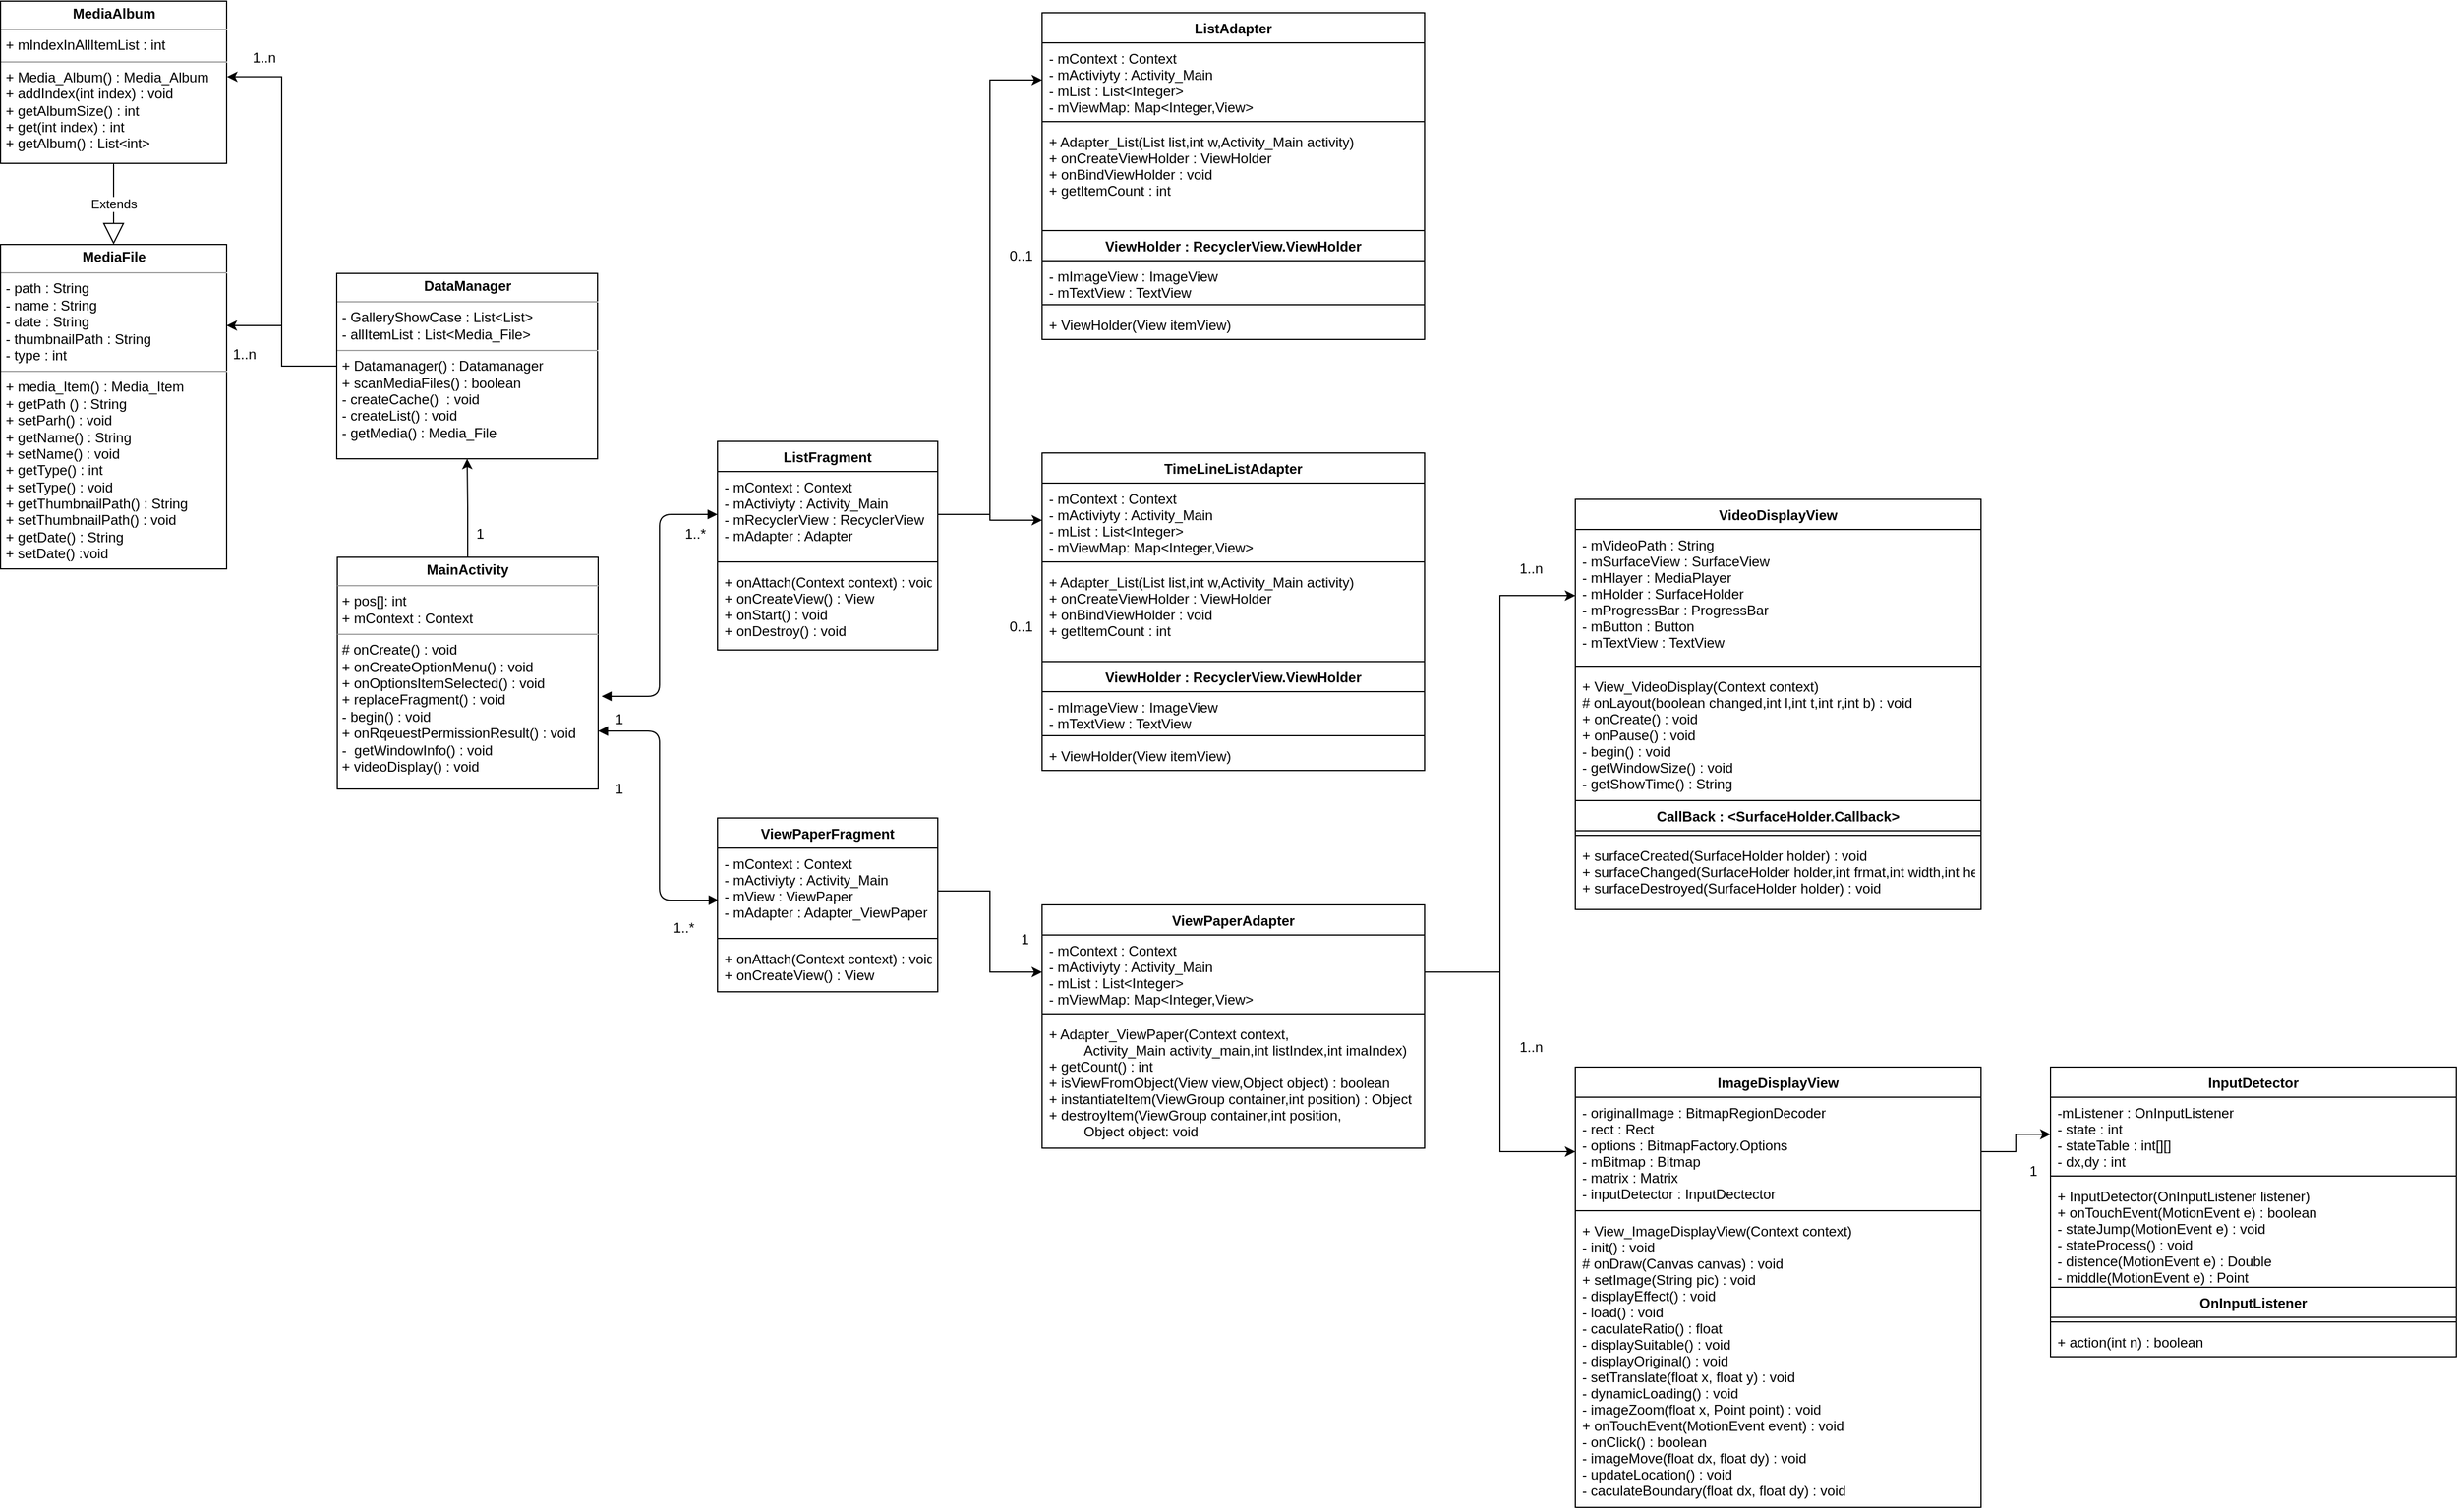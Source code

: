 <mxfile version="12.2.3" type="device" pages="1"><diagram name="Page-1" id="9f46799a-70d6-7492-0946-bef42562c5a5"><mxGraphModel dx="1758" dy="2168" grid="1" gridSize="10" guides="1" tooltips="1" connect="1" arrows="1" fold="1" page="1" pageScale="1" pageWidth="1100" pageHeight="850" background="#ffffff" math="0" shadow="0"><root><mxCell id="0"/><mxCell id="1" parent="0"/><mxCell id="7mAvR-UhFyMfSr_KZGas-6" value="ViewPaperFragment" style="swimlane;fontStyle=1;align=center;verticalAlign=top;childLayout=stackLayout;horizontal=1;startSize=26;horizontalStack=0;resizeParent=1;resizeParentMax=0;resizeLast=0;collapsible=1;marginBottom=0;gradientColor=none;swimlaneFillColor=none;fillColor=#FFFFFF;" parent="1" vertex="1"><mxGeometry x="670" y="25" width="190" height="150" as="geometry"/></mxCell><mxCell id="7mAvR-UhFyMfSr_KZGas-7" value="- mContext : Context&#10;- mActiviyty : Activity_Main&#10;- mView : ViewPaper&#10;- mAdapter : Adapter_ViewPaper &#10;" style="text;strokeColor=none;fillColor=none;align=left;verticalAlign=top;spacingLeft=4;spacingRight=4;overflow=hidden;rotatable=0;points=[[0,0.5],[1,0.5]];portConstraint=eastwest;" parent="7mAvR-UhFyMfSr_KZGas-6" vertex="1"><mxGeometry y="26" width="190" height="74" as="geometry"/></mxCell><mxCell id="7mAvR-UhFyMfSr_KZGas-8" value="" style="line;strokeWidth=1;fillColor=none;align=left;verticalAlign=middle;spacingTop=-1;spacingLeft=3;spacingRight=3;rotatable=0;labelPosition=right;points=[];portConstraint=eastwest;" parent="7mAvR-UhFyMfSr_KZGas-6" vertex="1"><mxGeometry y="100" width="190" height="8" as="geometry"/></mxCell><mxCell id="7mAvR-UhFyMfSr_KZGas-9" value="+ onAttach(Context context) : void&#10;+ onCreateView() : View" style="text;strokeColor=none;fillColor=none;align=left;verticalAlign=top;spacingLeft=4;spacingRight=4;overflow=hidden;rotatable=0;points=[[0,0.5],[1,0.5]];portConstraint=eastwest;" parent="7mAvR-UhFyMfSr_KZGas-6" vertex="1"><mxGeometry y="108" width="190" height="42" as="geometry"/></mxCell><mxCell id="7mAvR-UhFyMfSr_KZGas-14" value="ViewPaperAdapter" style="swimlane;fontStyle=1;align=center;verticalAlign=top;childLayout=stackLayout;horizontal=1;startSize=26;horizontalStack=0;resizeParent=1;resizeParentMax=0;resizeLast=0;collapsible=1;marginBottom=0;gradientColor=none;swimlaneFillColor=none;fillColor=#FFFFFF;" parent="1" vertex="1"><mxGeometry x="950" y="100" width="330" height="210" as="geometry"><mxRectangle x="670" y="-180" width="140" height="26" as="alternateBounds"/></mxGeometry></mxCell><mxCell id="7mAvR-UhFyMfSr_KZGas-15" value="- mContext : Context&#10;- mActiviyty : Activity_Main&#10;- mList : List&lt;Integer&gt;&#10;- mViewMap: Map&lt;Integer,View&gt; &#10;" style="text;strokeColor=none;fillColor=none;align=left;verticalAlign=top;spacingLeft=4;spacingRight=4;overflow=hidden;rotatable=0;points=[[0,0.5],[1,0.5]];portConstraint=eastwest;" parent="7mAvR-UhFyMfSr_KZGas-14" vertex="1"><mxGeometry y="26" width="330" height="64" as="geometry"/></mxCell><mxCell id="7mAvR-UhFyMfSr_KZGas-16" value="" style="line;strokeWidth=1;fillColor=none;align=left;verticalAlign=middle;spacingTop=-1;spacingLeft=3;spacingRight=3;rotatable=0;labelPosition=right;points=[];portConstraint=eastwest;" parent="7mAvR-UhFyMfSr_KZGas-14" vertex="1"><mxGeometry y="90" width="330" height="8" as="geometry"/></mxCell><mxCell id="7mAvR-UhFyMfSr_KZGas-17" value="+ Adapter_ViewPaper(Context context,&#10;         Activity_Main activity_main,int listIndex,int imaIndex)&#10;+ getCount() : int&#10;+ isViewFromObject(View view,Object object) : boolean&#10;+ instantiateItem(ViewGroup container,int position) : Object&#10;+ destroyItem(ViewGroup container,int position,&#10;         Object object: void" style="text;strokeColor=none;fillColor=none;align=left;verticalAlign=top;spacingLeft=4;spacingRight=4;overflow=hidden;rotatable=0;points=[[0,0.5],[1,0.5]];portConstraint=eastwest;" parent="7mAvR-UhFyMfSr_KZGas-14" vertex="1"><mxGeometry y="98" width="330" height="112" as="geometry"/></mxCell><mxCell id="7mAvR-UhFyMfSr_KZGas-18" value="VideoDisplayView" style="swimlane;fontStyle=1;align=center;verticalAlign=top;childLayout=stackLayout;horizontal=1;startSize=26;horizontalStack=0;resizeParent=1;resizeParentMax=0;resizeLast=0;collapsible=1;marginBottom=0;gradientColor=none;swimlaneFillColor=none;fillColor=#FFFFFF;" parent="1" vertex="1"><mxGeometry x="1410" y="-250" width="350" height="354" as="geometry"><mxRectangle x="1100" y="-180" width="130" height="26" as="alternateBounds"/></mxGeometry></mxCell><mxCell id="7mAvR-UhFyMfSr_KZGas-19" value="- mVideoPath : String&#10;- mSurfaceView : SurfaceView&#10;- mHlayer : MediaPlayer&#10;- mHolder : SurfaceHolder&#10;- mProgressBar : ProgressBar&#10;- mButton : Button&#10;- mTextView : TextView" style="text;strokeColor=none;fillColor=none;align=left;verticalAlign=top;spacingLeft=4;spacingRight=4;overflow=hidden;rotatable=0;points=[[0,0.5],[1,0.5]];portConstraint=eastwest;" parent="7mAvR-UhFyMfSr_KZGas-18" vertex="1"><mxGeometry y="26" width="350" height="114" as="geometry"/></mxCell><mxCell id="7mAvR-UhFyMfSr_KZGas-20" value="" style="line;strokeWidth=1;fillColor=none;align=left;verticalAlign=middle;spacingTop=-1;spacingLeft=3;spacingRight=3;rotatable=0;labelPosition=right;points=[];portConstraint=eastwest;" parent="7mAvR-UhFyMfSr_KZGas-18" vertex="1"><mxGeometry y="140" width="350" height="8" as="geometry"/></mxCell><mxCell id="7mAvR-UhFyMfSr_KZGas-21" value="+ View_VideoDisplay(Context context)&#10;# onLayout(boolean changed,int l,int t,int r,int b) : void&#10;+ onCreate() : void&#10;+ onPause() : void&#10;- begin() : void&#10;- getWindowSize() : void&#10;- getShowTime() : String" style="text;strokeColor=none;fillColor=none;align=left;verticalAlign=top;spacingLeft=4;spacingRight=4;overflow=hidden;rotatable=0;points=[[0,0.5],[1,0.5]];portConstraint=eastwest;" parent="7mAvR-UhFyMfSr_KZGas-18" vertex="1"><mxGeometry y="148" width="350" height="112" as="geometry"/></mxCell><mxCell id="7mAvR-UhFyMfSr_KZGas-36" value="CallBack : &lt;SurfaceHolder.Callback&gt;" style="swimlane;fontStyle=1;align=center;verticalAlign=top;childLayout=stackLayout;horizontal=1;startSize=26;horizontalStack=0;resizeParent=1;resizeParentMax=0;resizeLast=0;collapsible=1;marginBottom=0;fillColor=#FFFFFF;gradientColor=none;" parent="7mAvR-UhFyMfSr_KZGas-18" vertex="1"><mxGeometry y="260" width="350" height="94" as="geometry"><mxRectangle y="160" width="350" height="26" as="alternateBounds"/></mxGeometry></mxCell><mxCell id="7mAvR-UhFyMfSr_KZGas-38" value="" style="line;strokeWidth=1;fillColor=none;align=left;verticalAlign=middle;spacingTop=-1;spacingLeft=3;spacingRight=3;rotatable=0;labelPosition=right;points=[];portConstraint=eastwest;" parent="7mAvR-UhFyMfSr_KZGas-36" vertex="1"><mxGeometry y="26" width="350" height="8" as="geometry"/></mxCell><mxCell id="7mAvR-UhFyMfSr_KZGas-39" value="+ surfaceCreated(SurfaceHolder holder) : void&#10;+ surfaceChanged(SurfaceHolder holder,int frmat,int width,int height) : void&#10;+ surfaceDestroyed(SurfaceHolder holder) : void " style="text;strokeColor=none;fillColor=none;align=left;verticalAlign=top;spacingLeft=4;spacingRight=4;overflow=hidden;rotatable=0;points=[[0,0.5],[1,0.5]];portConstraint=eastwest;" parent="7mAvR-UhFyMfSr_KZGas-36" vertex="1"><mxGeometry y="34" width="350" height="60" as="geometry"/></mxCell><mxCell id="7mAvR-UhFyMfSr_KZGas-22" value="ImageDisplayView" style="swimlane;fontStyle=1;align=center;verticalAlign=top;childLayout=stackLayout;horizontal=1;startSize=26;horizontalStack=0;resizeParent=1;resizeParentMax=0;resizeLast=0;collapsible=1;marginBottom=0;gradientColor=none;swimlaneFillColor=none;fillColor=#FFFFFF;" parent="1" vertex="1"><mxGeometry x="1410" y="240" width="350" height="380" as="geometry"/></mxCell><mxCell id="7mAvR-UhFyMfSr_KZGas-23" value="- originalImage : BitmapRegionDecoder&#10;- rect : Rect&#10;- options : BitmapFactory.Options&#10;- mBitmap : Bitmap&#10;- matrix : Matrix&#10;- inputDetector : InputDectector" style="text;strokeColor=none;fillColor=none;align=left;verticalAlign=top;spacingLeft=4;spacingRight=4;overflow=hidden;rotatable=0;points=[[0,0.5],[1,0.5]];portConstraint=eastwest;" parent="7mAvR-UhFyMfSr_KZGas-22" vertex="1"><mxGeometry y="26" width="350" height="94" as="geometry"/></mxCell><mxCell id="7mAvR-UhFyMfSr_KZGas-24" value="" style="line;strokeWidth=1;fillColor=none;align=left;verticalAlign=middle;spacingTop=-1;spacingLeft=3;spacingRight=3;rotatable=0;labelPosition=right;points=[];portConstraint=eastwest;" parent="7mAvR-UhFyMfSr_KZGas-22" vertex="1"><mxGeometry y="120" width="350" height="8" as="geometry"/></mxCell><mxCell id="7mAvR-UhFyMfSr_KZGas-25" value="+ View_ImageDisplayView(Context context)&#10;- init() : void&#10;# onDraw(Canvas canvas) : void&#10;+ setImage(String pic) : void&#10;- displayEffect() : void&#10;- load() : void&#10;- caculateRatio() : float&#10;- displaySuitable() : void&#10;- displayOriginal() : void&#10;- setTranslate(float x, float y) : void&#10;- dynamicLoading() : void&#10;- imageZoom(float x, Point point) : void&#10;+ onTouchEvent(MotionEvent event) : void&#10;- onClick() : boolean&#10;- imageMove(float dx, float dy) : void&#10;- updateLocation() : void&#10;- caculateBoundary(float dx, float dy) : void" style="text;strokeColor=none;fillColor=none;align=left;verticalAlign=top;spacingLeft=4;spacingRight=4;overflow=hidden;rotatable=0;points=[[0,0.5],[1,0.5]];portConstraint=eastwest;" parent="7mAvR-UhFyMfSr_KZGas-22" vertex="1"><mxGeometry y="128" width="350" height="252" as="geometry"/></mxCell><mxCell id="7mAvR-UhFyMfSr_KZGas-50" value="InputDetector" style="swimlane;fontStyle=1;align=center;verticalAlign=top;childLayout=stackLayout;horizontal=1;startSize=26;horizontalStack=0;resizeParent=1;resizeParentMax=0;resizeLast=0;collapsible=1;marginBottom=0;gradientColor=none;swimlaneFillColor=none;fillColor=#FFFFFF;" parent="1" vertex="1"><mxGeometry x="1820" y="240" width="350" height="250" as="geometry"/></mxCell><mxCell id="7mAvR-UhFyMfSr_KZGas-51" value="-mListener : OnInputListener&#10;- state : int&#10;- stateTable : int[][]&#10;- dx,dy : int" style="text;strokeColor=none;fillColor=none;align=left;verticalAlign=top;spacingLeft=4;spacingRight=4;overflow=hidden;rotatable=0;points=[[0,0.5],[1,0.5]];portConstraint=eastwest;" parent="7mAvR-UhFyMfSr_KZGas-50" vertex="1"><mxGeometry y="26" width="350" height="64" as="geometry"/></mxCell><mxCell id="7mAvR-UhFyMfSr_KZGas-52" value="" style="line;strokeWidth=1;fillColor=none;align=left;verticalAlign=middle;spacingTop=-1;spacingLeft=3;spacingRight=3;rotatable=0;labelPosition=right;points=[];portConstraint=eastwest;" parent="7mAvR-UhFyMfSr_KZGas-50" vertex="1"><mxGeometry y="90" width="350" height="8" as="geometry"/></mxCell><mxCell id="7mAvR-UhFyMfSr_KZGas-53" value="+ InputDetector(OnInputListener listener)&#10;+ onTouchEvent(MotionEvent e) : boolean&#10;- stateJump(MotionEvent e) : void&#10;- stateProcess() : void&#10;- distence(MotionEvent e) : Double&#10;- middle(MotionEvent e) : Point&#10;" style="text;strokeColor=none;fillColor=none;align=left;verticalAlign=top;spacingLeft=4;spacingRight=4;overflow=hidden;rotatable=0;points=[[0,0.5],[1,0.5]];portConstraint=eastwest;" parent="7mAvR-UhFyMfSr_KZGas-50" vertex="1"><mxGeometry y="98" width="350" height="92" as="geometry"/></mxCell><mxCell id="7mAvR-UhFyMfSr_KZGas-54" value="OnInputListener" style="swimlane;fontStyle=1;align=center;verticalAlign=top;childLayout=stackLayout;horizontal=1;startSize=26;horizontalStack=0;resizeParent=1;resizeParentMax=0;resizeLast=0;collapsible=1;marginBottom=0;fillColor=#FFFFFF;gradientColor=none;" parent="7mAvR-UhFyMfSr_KZGas-50" vertex="1"><mxGeometry y="190" width="350" height="60" as="geometry"><mxRectangle y="160" width="350" height="26" as="alternateBounds"/></mxGeometry></mxCell><mxCell id="7mAvR-UhFyMfSr_KZGas-55" value="" style="line;strokeWidth=1;fillColor=none;align=left;verticalAlign=middle;spacingTop=-1;spacingLeft=3;spacingRight=3;rotatable=0;labelPosition=right;points=[];portConstraint=eastwest;" parent="7mAvR-UhFyMfSr_KZGas-54" vertex="1"><mxGeometry y="26" width="350" height="8" as="geometry"/></mxCell><mxCell id="7mAvR-UhFyMfSr_KZGas-56" value="+ action(int n) : boolean" style="text;strokeColor=none;fillColor=none;align=left;verticalAlign=top;spacingLeft=4;spacingRight=4;overflow=hidden;rotatable=0;points=[[0,0.5],[1,0.5]];portConstraint=eastwest;" parent="7mAvR-UhFyMfSr_KZGas-54" vertex="1"><mxGeometry y="34" width="350" height="26" as="geometry"/></mxCell><mxCell id="7mAvR-UhFyMfSr_KZGas-60" value="&lt;p style=&quot;margin: 0px ; margin-top: 4px ; text-align: center&quot;&gt;&lt;b&gt;MediaAlbum&lt;/b&gt;&lt;/p&gt;&lt;hr size=&quot;1&quot;&gt;&lt;p style=&quot;margin: 0px ; margin-left: 4px&quot;&gt;+ mIndexInAllItemList : int&lt;/p&gt;&lt;hr size=&quot;1&quot;&gt;&lt;p style=&quot;margin: 0px ; margin-left: 4px&quot;&gt;+ Media_Album() : Media_Album&lt;br&gt;&lt;/p&gt;&lt;p style=&quot;margin: 0px ; margin-left: 4px&quot;&gt;+ addIndex(int index) : void&lt;/p&gt;&lt;p style=&quot;margin: 0px ; margin-left: 4px&quot;&gt;+ getAlbumSize() : int&lt;/p&gt;&lt;p style=&quot;margin: 0px ; margin-left: 4px&quot;&gt;+ get(int index) : int&lt;/p&gt;&lt;p style=&quot;margin: 0px ; margin-left: 4px&quot;&gt;+ getAlbum() : List&amp;lt;int&amp;gt;&lt;/p&gt;" style="verticalAlign=top;align=left;overflow=fill;fontSize=12;fontFamily=Helvetica;html=1;" parent="1" vertex="1"><mxGeometry x="51.5" y="-680" width="195" height="140" as="geometry"/></mxCell><mxCell id="7mAvR-UhFyMfSr_KZGas-61" value="&lt;p style=&quot;margin: 0px ; margin-top: 4px ; text-align: center&quot;&gt;&lt;b&gt;MediaFile&lt;/b&gt;&lt;/p&gt;&lt;hr size=&quot;1&quot;&gt;&lt;p style=&quot;margin: 0px ; margin-left: 4px&quot;&gt;- path : String&lt;/p&gt;&lt;p style=&quot;margin: 0px ; margin-left: 4px&quot;&gt;- name : String&lt;/p&gt;&lt;p style=&quot;margin: 0px ; margin-left: 4px&quot;&gt;- date : String&lt;/p&gt;&lt;p style=&quot;margin: 0px ; margin-left: 4px&quot;&gt;- thumbnailPath : String&lt;/p&gt;&lt;p style=&quot;margin: 0px ; margin-left: 4px&quot;&gt;- type : int&lt;/p&gt;&lt;hr size=&quot;1&quot;&gt;&lt;p style=&quot;margin: 0px ; margin-left: 4px&quot;&gt;+ media_Item() : Media_Item&lt;/p&gt;&lt;p style=&quot;margin: 0px ; margin-left: 4px&quot;&gt;+ getPath () : String&lt;/p&gt;&lt;p style=&quot;margin: 0px ; margin-left: 4px&quot;&gt;+ setParh() : void&lt;/p&gt;&lt;p style=&quot;margin: 0px ; margin-left: 4px&quot;&gt;+ getName() : String&lt;/p&gt;&lt;p style=&quot;margin: 0px ; margin-left: 4px&quot;&gt;+ setName() : void&lt;/p&gt;&lt;p style=&quot;margin: 0px ; margin-left: 4px&quot;&gt;+ getType() : int&lt;/p&gt;&lt;p style=&quot;margin: 0px ; margin-left: 4px&quot;&gt;+ setType() : void&lt;/p&gt;&lt;p style=&quot;margin: 0px ; margin-left: 4px&quot;&gt;+ getThumbnailPath() : String&lt;/p&gt;&lt;p style=&quot;margin: 0px ; margin-left: 4px&quot;&gt;+ setThumbnailPath() : void&lt;/p&gt;&lt;p style=&quot;margin: 0px ; margin-left: 4px&quot;&gt;+ getDate() : String&lt;/p&gt;&lt;p style=&quot;margin: 0px ; margin-left: 4px&quot;&gt;+ setDate() :void&amp;nbsp;&lt;/p&gt;" style="verticalAlign=top;align=left;overflow=fill;fontSize=12;fontFamily=Helvetica;html=1;" parent="1" vertex="1"><mxGeometry x="51.5" y="-470" width="195" height="280" as="geometry"/></mxCell><mxCell id="7mAvR-UhFyMfSr_KZGas-65" value="Extends" style="endArrow=block;endSize=16;endFill=0;html=1;exitX=0.5;exitY=1;exitDx=0;exitDy=0;" parent="1" source="7mAvR-UhFyMfSr_KZGas-60" target="7mAvR-UhFyMfSr_KZGas-61" edge="1"><mxGeometry width="160" relative="1" as="geometry"><mxPoint x="266.5" y="-240" as="sourcePoint"/><mxPoint x="426.5" y="-240" as="targetPoint"/></mxGeometry></mxCell><mxCell id="7mAvR-UhFyMfSr_KZGas-74" value="ListFragment" style="swimlane;fontStyle=1;align=center;verticalAlign=top;childLayout=stackLayout;horizontal=1;startSize=26;horizontalStack=0;resizeParent=1;resizeParentMax=0;resizeLast=0;collapsible=1;marginBottom=0;gradientColor=none;swimlaneFillColor=none;fillColor=#FFFFFF;" parent="1" vertex="1"><mxGeometry x="670" y="-300" width="190" height="180" as="geometry"/></mxCell><mxCell id="7mAvR-UhFyMfSr_KZGas-75" value="- mContext : Context&#10;- mActiviyty : Activity_Main&#10;- mRecyclerView : RecyclerView&#10;- mAdapter : Adapter &#10;" style="text;strokeColor=none;fillColor=none;align=left;verticalAlign=top;spacingLeft=4;spacingRight=4;overflow=hidden;rotatable=0;points=[[0,0.5],[1,0.5]];portConstraint=eastwest;" parent="7mAvR-UhFyMfSr_KZGas-74" vertex="1"><mxGeometry y="26" width="190" height="74" as="geometry"/></mxCell><mxCell id="7mAvR-UhFyMfSr_KZGas-76" value="" style="line;strokeWidth=1;fillColor=none;align=left;verticalAlign=middle;spacingTop=-1;spacingLeft=3;spacingRight=3;rotatable=0;labelPosition=right;points=[];portConstraint=eastwest;" parent="7mAvR-UhFyMfSr_KZGas-74" vertex="1"><mxGeometry y="100" width="190" height="8" as="geometry"/></mxCell><mxCell id="7mAvR-UhFyMfSr_KZGas-77" value="+ onAttach(Context context) : void&#10;+ onCreateView() : View&#10;+ onStart() : void&#10;+ onDestroy() : void&#10;&#10;" style="text;strokeColor=none;fillColor=none;align=left;verticalAlign=top;spacingLeft=4;spacingRight=4;overflow=hidden;rotatable=0;points=[[0,0.5],[1,0.5]];portConstraint=eastwest;" parent="7mAvR-UhFyMfSr_KZGas-74" vertex="1"><mxGeometry y="108" width="190" height="72" as="geometry"/></mxCell><mxCell id="7mAvR-UhFyMfSr_KZGas-78" value="ListAdapter" style="swimlane;fontStyle=1;align=center;verticalAlign=top;childLayout=stackLayout;horizontal=1;startSize=26;horizontalStack=0;resizeParent=1;resizeParentMax=0;resizeLast=0;collapsible=1;marginBottom=0;gradientColor=none;swimlaneFillColor=none;fillColor=#FFFFFF;" parent="1" vertex="1"><mxGeometry x="950" y="-670" width="330" height="282" as="geometry"><mxRectangle x="670" y="-180" width="140" height="26" as="alternateBounds"/></mxGeometry></mxCell><mxCell id="7mAvR-UhFyMfSr_KZGas-79" value="- mContext : Context&#10;- mActiviyty : Activity_Main&#10;- mList : List&lt;Integer&gt;&#10;- mViewMap: Map&lt;Integer,View&gt; &#10;" style="text;strokeColor=none;fillColor=none;align=left;verticalAlign=top;spacingLeft=4;spacingRight=4;overflow=hidden;rotatable=0;points=[[0,0.5],[1,0.5]];portConstraint=eastwest;" parent="7mAvR-UhFyMfSr_KZGas-78" vertex="1"><mxGeometry y="26" width="330" height="64" as="geometry"/></mxCell><mxCell id="7mAvR-UhFyMfSr_KZGas-137" value="" style="line;strokeWidth=1;fillColor=none;align=left;verticalAlign=middle;spacingTop=-1;spacingLeft=3;spacingRight=3;rotatable=0;labelPosition=right;points=[];portConstraint=eastwest;" parent="7mAvR-UhFyMfSr_KZGas-78" vertex="1"><mxGeometry y="90" width="330" height="8" as="geometry"/></mxCell><mxCell id="7mAvR-UhFyMfSr_KZGas-136" value="+ Adapter_List(List list,int w,Activity_Main activity)&#10;+ onCreateViewHolder : ViewHolder&#10;+ onBindViewHolder : void&#10;+ getItemCount : int" style="text;strokeColor=none;fillColor=none;align=left;verticalAlign=top;spacingLeft=4;spacingRight=4;overflow=hidden;rotatable=0;points=[[0,0.5],[1,0.5]];portConstraint=eastwest;" parent="7mAvR-UhFyMfSr_KZGas-78" vertex="1"><mxGeometry y="98" width="330" height="90" as="geometry"/></mxCell><mxCell id="7mAvR-UhFyMfSr_KZGas-125" value="ViewHolder : RecyclerView.ViewHolder" style="swimlane;fontStyle=1;align=center;verticalAlign=top;childLayout=stackLayout;horizontal=1;startSize=26;horizontalStack=0;resizeParent=1;resizeParentMax=0;resizeLast=0;collapsible=1;marginBottom=0;fillColor=#FFFFFF;gradientColor=none;" parent="7mAvR-UhFyMfSr_KZGas-78" vertex="1"><mxGeometry y="188" width="330" height="94" as="geometry"/></mxCell><mxCell id="7mAvR-UhFyMfSr_KZGas-147" value="- mImageView : ImageView&#10;- mTextView : TextView" style="text;strokeColor=none;fillColor=none;align=left;verticalAlign=top;spacingLeft=4;spacingRight=4;overflow=hidden;rotatable=0;points=[[0,0.5],[1,0.5]];portConstraint=eastwest;" parent="7mAvR-UhFyMfSr_KZGas-125" vertex="1"><mxGeometry y="26" width="330" height="34" as="geometry"/></mxCell><mxCell id="7mAvR-UhFyMfSr_KZGas-126" value="" style="line;strokeWidth=1;fillColor=none;align=left;verticalAlign=middle;spacingTop=-1;spacingLeft=3;spacingRight=3;rotatable=0;labelPosition=right;points=[];portConstraint=eastwest;" parent="7mAvR-UhFyMfSr_KZGas-125" vertex="1"><mxGeometry y="60" width="330" height="8" as="geometry"/></mxCell><mxCell id="7mAvR-UhFyMfSr_KZGas-127" value="+ ViewHolder(View itemView) " style="text;strokeColor=none;fillColor=none;align=left;verticalAlign=top;spacingLeft=4;spacingRight=4;overflow=hidden;rotatable=0;points=[[0,0.5],[1,0.5]];portConstraint=eastwest;" parent="7mAvR-UhFyMfSr_KZGas-125" vertex="1"><mxGeometry y="68" width="330" height="26" as="geometry"/></mxCell><mxCell id="7mAvR-UhFyMfSr_KZGas-104" style="edgeStyle=orthogonalEdgeStyle;rounded=0;orthogonalLoop=1;jettySize=auto;html=1;exitX=0.5;exitY=0;exitDx=0;exitDy=0;entryX=0.5;entryY=1;entryDx=0;entryDy=0;" parent="1" source="7mAvR-UhFyMfSr_KZGas-82" target="7mAvR-UhFyMfSr_KZGas-83" edge="1"><mxGeometry relative="1" as="geometry"/></mxCell><mxCell id="7mAvR-UhFyMfSr_KZGas-82" value="&lt;p style=&quot;margin: 0px ; margin-top: 4px ; text-align: center&quot;&gt;&lt;b&gt;MainActivity&lt;/b&gt;&lt;/p&gt;&lt;hr size=&quot;1&quot;&gt;&lt;p style=&quot;margin: 0px ; margin-left: 4px&quot;&gt;&lt;span&gt;+ pos[]: int&lt;/span&gt;&lt;br&gt;&lt;/p&gt;&lt;p style=&quot;margin: 0px ; margin-left: 4px&quot;&gt;+ mContext : Context&lt;/p&gt;&lt;hr size=&quot;1&quot;&gt;&lt;p style=&quot;margin: 0px ; margin-left: 4px&quot;&gt;# onCreate()&lt;b&gt;&amp;nbsp;&lt;/b&gt;: void&lt;/p&gt;&lt;p style=&quot;margin: 0px ; margin-left: 4px&quot;&gt;+ onCreateOptionMenu() : void&lt;/p&gt;&lt;p style=&quot;margin: 0px ; margin-left: 4px&quot;&gt;+ onOptionsItemSelected() : void&lt;/p&gt;&lt;p style=&quot;margin: 0px ; margin-left: 4px&quot;&gt;+ replaceFragment() : void&lt;/p&gt;&lt;p style=&quot;margin: 0px ; margin-left: 4px&quot;&gt;- begin() : void&lt;/p&gt;&lt;p style=&quot;margin: 0px ; margin-left: 4px&quot;&gt;+ onRqeuestPermissionResult() : void&lt;/p&gt;&lt;p style=&quot;margin: 0px ; margin-left: 4px&quot;&gt;&lt;span&gt;-&amp;nbsp; getWindowInfo() : void&lt;/span&gt;&lt;/p&gt;&lt;p style=&quot;margin: 0px ; margin-left: 4px&quot;&gt;+ videoDisplay() : void&amp;nbsp;&lt;/p&gt;" style="verticalAlign=top;align=left;overflow=fill;fontSize=12;fontFamily=Helvetica;html=1;" parent="1" vertex="1"><mxGeometry x="342" y="-200" width="225" height="200" as="geometry"/></mxCell><mxCell id="7mAvR-UhFyMfSr_KZGas-121" style="edgeStyle=orthogonalEdgeStyle;rounded=0;orthogonalLoop=1;jettySize=auto;html=1;exitX=0;exitY=0.5;exitDx=0;exitDy=0;entryX=1.002;entryY=0.466;entryDx=0;entryDy=0;entryPerimeter=0;" parent="1" source="7mAvR-UhFyMfSr_KZGas-83" target="7mAvR-UhFyMfSr_KZGas-60" edge="1"><mxGeometry relative="1" as="geometry"/></mxCell><mxCell id="7mAvR-UhFyMfSr_KZGas-123" style="edgeStyle=orthogonalEdgeStyle;rounded=0;orthogonalLoop=1;jettySize=auto;html=1;exitX=0;exitY=0.5;exitDx=0;exitDy=0;entryX=1;entryY=0.25;entryDx=0;entryDy=0;" parent="1" source="7mAvR-UhFyMfSr_KZGas-83" target="7mAvR-UhFyMfSr_KZGas-61" edge="1"><mxGeometry relative="1" as="geometry"/></mxCell><mxCell id="7mAvR-UhFyMfSr_KZGas-83" value="&lt;p style=&quot;margin: 0px ; margin-top: 4px ; text-align: center&quot;&gt;&lt;b&gt;DataManager&lt;/b&gt;&lt;/p&gt;&lt;hr size=&quot;1&quot;&gt;&lt;p style=&quot;margin: 0px ; margin-left: 4px&quot;&gt;- GalleryShowCase : List&amp;lt;List&amp;gt;&lt;/p&gt;&lt;p style=&quot;margin: 0px ; margin-left: 4px&quot;&gt;- allItemList : List&amp;lt;Media_File&amp;gt;&lt;/p&gt;&lt;hr size=&quot;1&quot;&gt;&lt;p style=&quot;margin: 0px ; margin-left: 4px&quot;&gt;+ Datamanager() : Datamanager&lt;/p&gt;&lt;p style=&quot;margin: 0px ; margin-left: 4px&quot;&gt;+ scanMediaFiles() : boolean&lt;/p&gt;&lt;p style=&quot;margin: 0px ; margin-left: 4px&quot;&gt;- createCache()&amp;nbsp; : void&lt;/p&gt;&lt;p style=&quot;margin: 0px ; margin-left: 4px&quot;&gt;- createList() : void&lt;/p&gt;&lt;p style=&quot;margin: 0px ; margin-left: 4px&quot;&gt;- getMedia() : Media_File&lt;/p&gt;" style="verticalAlign=top;align=left;overflow=fill;fontSize=12;fontFamily=Helvetica;html=1;" parent="1" vertex="1"><mxGeometry x="341.5" y="-445" width="225" height="160" as="geometry"/></mxCell><mxCell id="7mAvR-UhFyMfSr_KZGas-97" value="" style="endArrow=block;startArrow=block;endFill=1;startFill=1;html=1;entryX=0;entryY=0.5;entryDx=0;entryDy=0;" parent="1" target="7mAvR-UhFyMfSr_KZGas-75" edge="1"><mxGeometry width="160" relative="1" as="geometry"><mxPoint x="570" y="-80" as="sourcePoint"/><mxPoint x="730" y="-80" as="targetPoint"/><Array as="points"><mxPoint x="620" y="-80"/><mxPoint x="620" y="-237"/></Array></mxGeometry></mxCell><mxCell id="7mAvR-UhFyMfSr_KZGas-100" value="1" style="text;html=1;resizable=0;points=[];autosize=1;align=left;verticalAlign=top;spacingTop=-4;" parent="1" vertex="1"><mxGeometry x="580" y="-70" width="20" height="20" as="geometry"/></mxCell><mxCell id="7mAvR-UhFyMfSr_KZGas-101" value="1..*" style="text;html=1;resizable=0;points=[];autosize=1;align=left;verticalAlign=top;spacingTop=-4;" parent="1" vertex="1"><mxGeometry x="640" y="-230" width="30" height="20" as="geometry"/></mxCell><mxCell id="7mAvR-UhFyMfSr_KZGas-103" value="1" style="text;html=1;resizable=0;points=[];autosize=1;align=left;verticalAlign=top;spacingTop=-4;" parent="1" vertex="1"><mxGeometry x="460" y="-230" width="20" height="20" as="geometry"/></mxCell><mxCell id="7mAvR-UhFyMfSr_KZGas-105" value="" style="endArrow=block;startArrow=block;endFill=1;startFill=1;html=1;entryX=0.005;entryY=0.608;entryDx=0;entryDy=0;entryPerimeter=0;exitX=1;exitY=0.75;exitDx=0;exitDy=0;" parent="1" source="7mAvR-UhFyMfSr_KZGas-82" target="7mAvR-UhFyMfSr_KZGas-7" edge="1"><mxGeometry width="160" relative="1" as="geometry"><mxPoint x="430" y="120" as="sourcePoint"/><mxPoint x="590" y="120" as="targetPoint"/><Array as="points"><mxPoint x="620" y="-50"/><mxPoint x="620" y="96"/></Array></mxGeometry></mxCell><mxCell id="7mAvR-UhFyMfSr_KZGas-106" value="1" style="text;html=1;resizable=0;points=[];autosize=1;align=left;verticalAlign=top;spacingTop=-4;" parent="1" vertex="1"><mxGeometry x="580" y="-10" width="20" height="20" as="geometry"/></mxCell><mxCell id="7mAvR-UhFyMfSr_KZGas-107" value="1..*" style="text;html=1;resizable=0;points=[];autosize=1;align=left;verticalAlign=top;spacingTop=-4;" parent="1" vertex="1"><mxGeometry x="630" y="110" width="30" height="20" as="geometry"/></mxCell><mxCell id="7mAvR-UhFyMfSr_KZGas-109" style="edgeStyle=orthogonalEdgeStyle;rounded=0;orthogonalLoop=1;jettySize=auto;html=1;exitX=1;exitY=0.5;exitDx=0;exitDy=0;entryX=0;entryY=0.5;entryDx=0;entryDy=0;" parent="1" source="7mAvR-UhFyMfSr_KZGas-75" target="7mAvR-UhFyMfSr_KZGas-79" edge="1"><mxGeometry relative="1" as="geometry"/></mxCell><mxCell id="7mAvR-UhFyMfSr_KZGas-110" value="0..1" style="text;html=1;resizable=0;points=[];autosize=1;align=left;verticalAlign=top;spacingTop=-4;" parent="1" vertex="1"><mxGeometry x="920" y="-470" width="40" height="20" as="geometry"/></mxCell><mxCell id="7mAvR-UhFyMfSr_KZGas-112" value="0..1" style="text;html=1;resizable=0;points=[];autosize=1;align=left;verticalAlign=top;spacingTop=-4;" parent="1" vertex="1"><mxGeometry x="920" y="-150" width="40" height="20" as="geometry"/></mxCell><mxCell id="7mAvR-UhFyMfSr_KZGas-113" style="edgeStyle=orthogonalEdgeStyle;rounded=0;orthogonalLoop=1;jettySize=auto;html=1;exitX=1;exitY=0.5;exitDx=0;exitDy=0;entryX=0;entryY=0.5;entryDx=0;entryDy=0;" parent="1" source="7mAvR-UhFyMfSr_KZGas-7" target="7mAvR-UhFyMfSr_KZGas-15" edge="1"><mxGeometry relative="1" as="geometry"/></mxCell><mxCell id="7mAvR-UhFyMfSr_KZGas-114" value="1" style="text;html=1;resizable=0;points=[];autosize=1;align=left;verticalAlign=top;spacingTop=-4;" parent="1" vertex="1"><mxGeometry x="930" y="120" width="20" height="20" as="geometry"/></mxCell><mxCell id="7mAvR-UhFyMfSr_KZGas-115" style="edgeStyle=orthogonalEdgeStyle;rounded=0;orthogonalLoop=1;jettySize=auto;html=1;exitX=1;exitY=0.5;exitDx=0;exitDy=0;entryX=0;entryY=0.5;entryDx=0;entryDy=0;" parent="1" source="7mAvR-UhFyMfSr_KZGas-15" target="7mAvR-UhFyMfSr_KZGas-19" edge="1"><mxGeometry relative="1" as="geometry"/></mxCell><mxCell id="7mAvR-UhFyMfSr_KZGas-116" value="1..n" style="text;html=1;resizable=0;points=[];autosize=1;align=left;verticalAlign=top;spacingTop=-4;" parent="1" vertex="1"><mxGeometry x="1360" y="-200" width="40" height="20" as="geometry"/></mxCell><mxCell id="7mAvR-UhFyMfSr_KZGas-117" style="edgeStyle=orthogonalEdgeStyle;rounded=0;orthogonalLoop=1;jettySize=auto;html=1;exitX=1;exitY=0.5;exitDx=0;exitDy=0;entryX=0;entryY=0.5;entryDx=0;entryDy=0;" parent="1" source="7mAvR-UhFyMfSr_KZGas-15" target="7mAvR-UhFyMfSr_KZGas-23" edge="1"><mxGeometry relative="1" as="geometry"/></mxCell><mxCell id="7mAvR-UhFyMfSr_KZGas-118" value="1..n" style="text;html=1;resizable=0;points=[];autosize=1;align=left;verticalAlign=top;spacingTop=-4;" parent="1" vertex="1"><mxGeometry x="1360" y="213" width="40" height="20" as="geometry"/></mxCell><mxCell id="7mAvR-UhFyMfSr_KZGas-119" style="edgeStyle=orthogonalEdgeStyle;rounded=0;orthogonalLoop=1;jettySize=auto;html=1;exitX=1;exitY=0.5;exitDx=0;exitDy=0;entryX=0;entryY=0.5;entryDx=0;entryDy=0;" parent="1" source="7mAvR-UhFyMfSr_KZGas-23" target="7mAvR-UhFyMfSr_KZGas-51" edge="1"><mxGeometry relative="1" as="geometry"/></mxCell><mxCell id="7mAvR-UhFyMfSr_KZGas-120" value="1" style="text;html=1;resizable=0;points=[];autosize=1;align=left;verticalAlign=top;spacingTop=-4;" parent="1" vertex="1"><mxGeometry x="1800" y="320" width="20" height="20" as="geometry"/></mxCell><mxCell id="7mAvR-UhFyMfSr_KZGas-122" value="1..n" style="text;html=1;resizable=0;points=[];autosize=1;align=left;verticalAlign=top;spacingTop=-4;" parent="1" vertex="1"><mxGeometry x="267" y="-641" width="40" height="20" as="geometry"/></mxCell><mxCell id="7mAvR-UhFyMfSr_KZGas-124" value="1..n" style="text;html=1;resizable=0;points=[];autosize=1;align=left;verticalAlign=top;spacingTop=-4;" parent="1" vertex="1"><mxGeometry x="250" y="-385" width="40" height="20" as="geometry"/></mxCell><mxCell id="7mAvR-UhFyMfSr_KZGas-148" value="TimeLineListAdapter" style="swimlane;fontStyle=1;align=center;verticalAlign=top;childLayout=stackLayout;horizontal=1;startSize=26;horizontalStack=0;resizeParent=1;resizeParentMax=0;resizeLast=0;collapsible=1;marginBottom=0;gradientColor=none;swimlaneFillColor=none;fillColor=#FFFFFF;" parent="1" vertex="1"><mxGeometry x="950" y="-290" width="330" height="274" as="geometry"><mxRectangle x="670" y="-180" width="140" height="26" as="alternateBounds"/></mxGeometry></mxCell><mxCell id="7mAvR-UhFyMfSr_KZGas-149" value="- mContext : Context&#10;- mActiviyty : Activity_Main&#10;- mList : List&lt;Integer&gt;&#10;- mViewMap: Map&lt;Integer,View&gt; &#10;" style="text;strokeColor=none;fillColor=none;align=left;verticalAlign=top;spacingLeft=4;spacingRight=4;overflow=hidden;rotatable=0;points=[[0,0.5],[1,0.5]];portConstraint=eastwest;" parent="7mAvR-UhFyMfSr_KZGas-148" vertex="1"><mxGeometry y="26" width="330" height="64" as="geometry"/></mxCell><mxCell id="7mAvR-UhFyMfSr_KZGas-150" value="" style="line;strokeWidth=1;fillColor=none;align=left;verticalAlign=middle;spacingTop=-1;spacingLeft=3;spacingRight=3;rotatable=0;labelPosition=right;points=[];portConstraint=eastwest;" parent="7mAvR-UhFyMfSr_KZGas-148" vertex="1"><mxGeometry y="90" width="330" height="8" as="geometry"/></mxCell><mxCell id="7mAvR-UhFyMfSr_KZGas-151" value="+ Adapter_List(List list,int w,Activity_Main activity)&#10;+ onCreateViewHolder : ViewHolder&#10;+ onBindViewHolder : void&#10;+ getItemCount : int" style="text;strokeColor=none;fillColor=none;align=left;verticalAlign=top;spacingLeft=4;spacingRight=4;overflow=hidden;rotatable=0;points=[[0,0.5],[1,0.5]];portConstraint=eastwest;" parent="7mAvR-UhFyMfSr_KZGas-148" vertex="1"><mxGeometry y="98" width="330" height="82" as="geometry"/></mxCell><mxCell id="7mAvR-UhFyMfSr_KZGas-152" value="ViewHolder : RecyclerView.ViewHolder" style="swimlane;fontStyle=1;align=center;verticalAlign=top;childLayout=stackLayout;horizontal=1;startSize=26;horizontalStack=0;resizeParent=1;resizeParentMax=0;resizeLast=0;collapsible=1;marginBottom=0;fillColor=#FFFFFF;gradientColor=none;" parent="7mAvR-UhFyMfSr_KZGas-148" vertex="1"><mxGeometry y="180" width="330" height="94" as="geometry"/></mxCell><mxCell id="7mAvR-UhFyMfSr_KZGas-153" value="- mImageView : ImageView&#10;- mTextView : TextView" style="text;strokeColor=none;fillColor=none;align=left;verticalAlign=top;spacingLeft=4;spacingRight=4;overflow=hidden;rotatable=0;points=[[0,0.5],[1,0.5]];portConstraint=eastwest;" parent="7mAvR-UhFyMfSr_KZGas-152" vertex="1"><mxGeometry y="26" width="330" height="34" as="geometry"/></mxCell><mxCell id="7mAvR-UhFyMfSr_KZGas-154" value="" style="line;strokeWidth=1;fillColor=none;align=left;verticalAlign=middle;spacingTop=-1;spacingLeft=3;spacingRight=3;rotatable=0;labelPosition=right;points=[];portConstraint=eastwest;" parent="7mAvR-UhFyMfSr_KZGas-152" vertex="1"><mxGeometry y="60" width="330" height="8" as="geometry"/></mxCell><mxCell id="7mAvR-UhFyMfSr_KZGas-155" value="+ ViewHolder(View itemView) " style="text;strokeColor=none;fillColor=none;align=left;verticalAlign=top;spacingLeft=4;spacingRight=4;overflow=hidden;rotatable=0;points=[[0,0.5],[1,0.5]];portConstraint=eastwest;" parent="7mAvR-UhFyMfSr_KZGas-152" vertex="1"><mxGeometry y="68" width="330" height="26" as="geometry"/></mxCell><mxCell id="nz_sou1V28-CTebjHzC5-7" style="edgeStyle=orthogonalEdgeStyle;rounded=0;orthogonalLoop=1;jettySize=auto;html=1;exitX=1;exitY=0.5;exitDx=0;exitDy=0;entryX=0;entryY=0.5;entryDx=0;entryDy=0;" edge="1" parent="1" source="7mAvR-UhFyMfSr_KZGas-75" target="7mAvR-UhFyMfSr_KZGas-149"><mxGeometry relative="1" as="geometry"/></mxCell></root></mxGraphModel></diagram></mxfile>